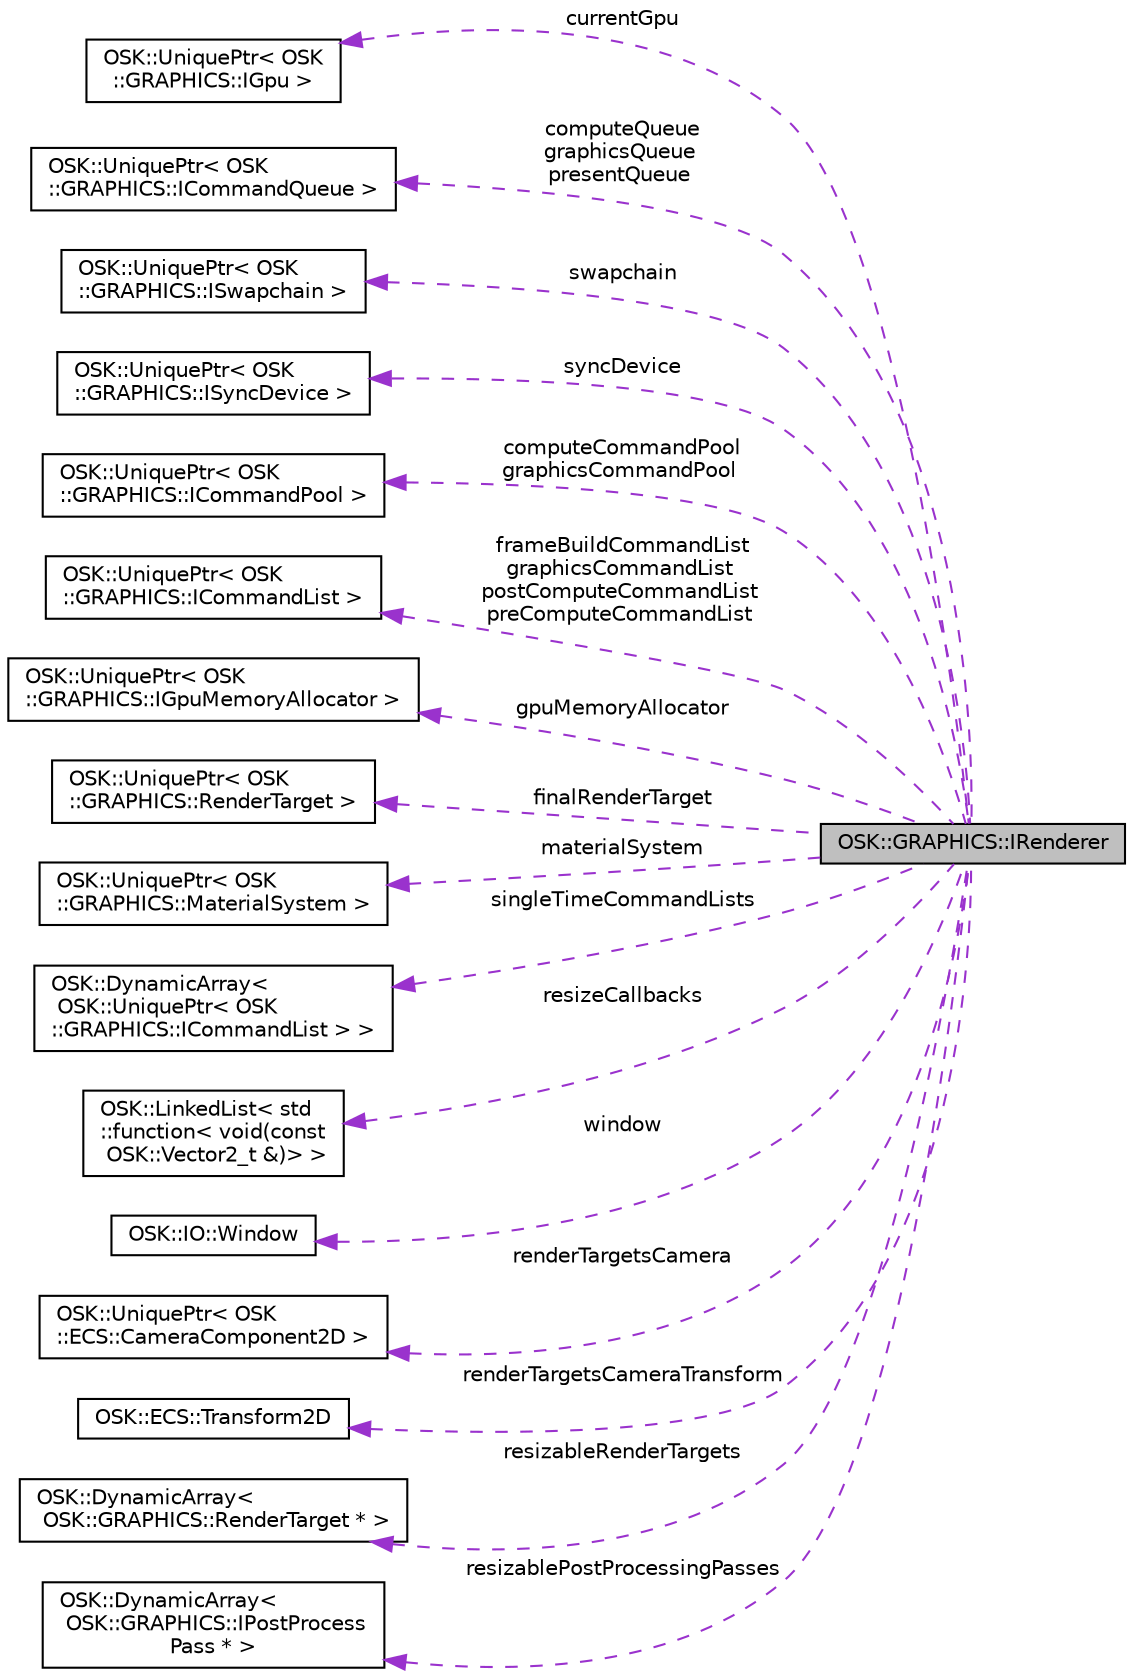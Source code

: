 digraph "OSK::GRAPHICS::IRenderer"
{
 // LATEX_PDF_SIZE
  edge [fontname="Helvetica",fontsize="10",labelfontname="Helvetica",labelfontsize="10"];
  node [fontname="Helvetica",fontsize="10",shape=record];
  rankdir="LR";
  Node1 [label="OSK::GRAPHICS::IRenderer",height=0.2,width=0.4,color="black", fillcolor="grey75", style="filled", fontcolor="black",tooltip="Proporciona la interfaz de un renderizador."];
  Node2 -> Node1 [dir="back",color="darkorchid3",fontsize="10",style="dashed",label=" currentGpu" ,fontname="Helvetica"];
  Node2 [label="OSK::UniquePtr\< OSK\l::GRAPHICS::IGpu \>",height=0.2,width=0.4,color="black", fillcolor="white", style="filled",URL="$class_o_s_k_1_1_unique_ptr.html",tooltip=" "];
  Node3 -> Node1 [dir="back",color="darkorchid3",fontsize="10",style="dashed",label=" computeQueue\ngraphicsQueue\npresentQueue" ,fontname="Helvetica"];
  Node3 [label="OSK::UniquePtr\< OSK\l::GRAPHICS::ICommandQueue \>",height=0.2,width=0.4,color="black", fillcolor="white", style="filled",URL="$class_o_s_k_1_1_unique_ptr.html",tooltip=" "];
  Node4 -> Node1 [dir="back",color="darkorchid3",fontsize="10",style="dashed",label=" swapchain" ,fontname="Helvetica"];
  Node4 [label="OSK::UniquePtr\< OSK\l::GRAPHICS::ISwapchain \>",height=0.2,width=0.4,color="black", fillcolor="white", style="filled",URL="$class_o_s_k_1_1_unique_ptr.html",tooltip=" "];
  Node5 -> Node1 [dir="back",color="darkorchid3",fontsize="10",style="dashed",label=" syncDevice" ,fontname="Helvetica"];
  Node5 [label="OSK::UniquePtr\< OSK\l::GRAPHICS::ISyncDevice \>",height=0.2,width=0.4,color="black", fillcolor="white", style="filled",URL="$class_o_s_k_1_1_unique_ptr.html",tooltip=" "];
  Node6 -> Node1 [dir="back",color="darkorchid3",fontsize="10",style="dashed",label=" computeCommandPool\ngraphicsCommandPool" ,fontname="Helvetica"];
  Node6 [label="OSK::UniquePtr\< OSK\l::GRAPHICS::ICommandPool \>",height=0.2,width=0.4,color="black", fillcolor="white", style="filled",URL="$class_o_s_k_1_1_unique_ptr.html",tooltip=" "];
  Node7 -> Node1 [dir="back",color="darkorchid3",fontsize="10",style="dashed",label=" frameBuildCommandList\ngraphicsCommandList\npostComputeCommandList\npreComputeCommandList" ,fontname="Helvetica"];
  Node7 [label="OSK::UniquePtr\< OSK\l::GRAPHICS::ICommandList \>",height=0.2,width=0.4,color="black", fillcolor="white", style="filled",URL="$class_o_s_k_1_1_unique_ptr.html",tooltip=" "];
  Node8 -> Node1 [dir="back",color="darkorchid3",fontsize="10",style="dashed",label=" gpuMemoryAllocator" ,fontname="Helvetica"];
  Node8 [label="OSK::UniquePtr\< OSK\l::GRAPHICS::IGpuMemoryAllocator \>",height=0.2,width=0.4,color="black", fillcolor="white", style="filled",URL="$class_o_s_k_1_1_unique_ptr.html",tooltip=" "];
  Node9 -> Node1 [dir="back",color="darkorchid3",fontsize="10",style="dashed",label=" finalRenderTarget" ,fontname="Helvetica"];
  Node9 [label="OSK::UniquePtr\< OSK\l::GRAPHICS::RenderTarget \>",height=0.2,width=0.4,color="black", fillcolor="white", style="filled",URL="$class_o_s_k_1_1_unique_ptr.html",tooltip=" "];
  Node10 -> Node1 [dir="back",color="darkorchid3",fontsize="10",style="dashed",label=" materialSystem" ,fontname="Helvetica"];
  Node10 [label="OSK::UniquePtr\< OSK\l::GRAPHICS::MaterialSystem \>",height=0.2,width=0.4,color="black", fillcolor="white", style="filled",URL="$class_o_s_k_1_1_unique_ptr.html",tooltip=" "];
  Node11 -> Node1 [dir="back",color="darkorchid3",fontsize="10",style="dashed",label=" singleTimeCommandLists" ,fontname="Helvetica"];
  Node11 [label="OSK::DynamicArray\<\l OSK::UniquePtr\< OSK\l::GRAPHICS::ICommandList \> \>",height=0.2,width=0.4,color="black", fillcolor="white", style="filled",URL="$class_o_s_k_1_1_dynamic_array.html",tooltip=" "];
  Node12 -> Node1 [dir="back",color="darkorchid3",fontsize="10",style="dashed",label=" resizeCallbacks" ,fontname="Helvetica"];
  Node12 [label="OSK::LinkedList\< std\l::function\< void(const\l OSK::Vector2_t &)\> \>",height=0.2,width=0.4,color="black", fillcolor="white", style="filled",URL="$class_o_s_k_1_1_linked_list.html",tooltip=" "];
  Node13 -> Node1 [dir="back",color="darkorchid3",fontsize="10",style="dashed",label=" window" ,fontname="Helvetica"];
  Node13 [label="OSK::IO::Window",height=0.2,width=0.4,color="black", fillcolor="white", style="filled",URL="$class_o_s_k_1_1_i_o_1_1_window.html",tooltip="Clase que representa una ventana. En esta ventana se renderizará el juego. También se encarga del inp..."];
  Node14 -> Node1 [dir="back",color="darkorchid3",fontsize="10",style="dashed",label=" renderTargetsCamera" ,fontname="Helvetica"];
  Node14 [label="OSK::UniquePtr\< OSK\l::ECS::CameraComponent2D \>",height=0.2,width=0.4,color="black", fillcolor="white", style="filled",URL="$class_o_s_k_1_1_unique_ptr.html",tooltip=" "];
  Node15 -> Node1 [dir="back",color="darkorchid3",fontsize="10",style="dashed",label=" renderTargetsCameraTransform" ,fontname="Helvetica"];
  Node15 [label="OSK::ECS::Transform2D",height=0.2,width=0.4,color="black", fillcolor="white", style="filled",URL="$class_o_s_k_1_1_e_c_s_1_1_transform2_d.html",tooltip="Clase que almacena el 'transform' de un objeto en un mundo 2D. El transform contiene posición,..."];
  Node16 -> Node1 [dir="back",color="darkorchid3",fontsize="10",style="dashed",label=" resizableRenderTargets" ,fontname="Helvetica"];
  Node16 [label="OSK::DynamicArray\<\l OSK::GRAPHICS::RenderTarget * \>",height=0.2,width=0.4,color="black", fillcolor="white", style="filled",URL="$class_o_s_k_1_1_dynamic_array.html",tooltip=" "];
  Node17 -> Node1 [dir="back",color="darkorchid3",fontsize="10",style="dashed",label=" resizablePostProcessingPasses" ,fontname="Helvetica"];
  Node17 [label="OSK::DynamicArray\<\l OSK::GRAPHICS::IPostProcess\lPass * \>",height=0.2,width=0.4,color="black", fillcolor="white", style="filled",URL="$class_o_s_k_1_1_dynamic_array.html",tooltip=" "];
}
